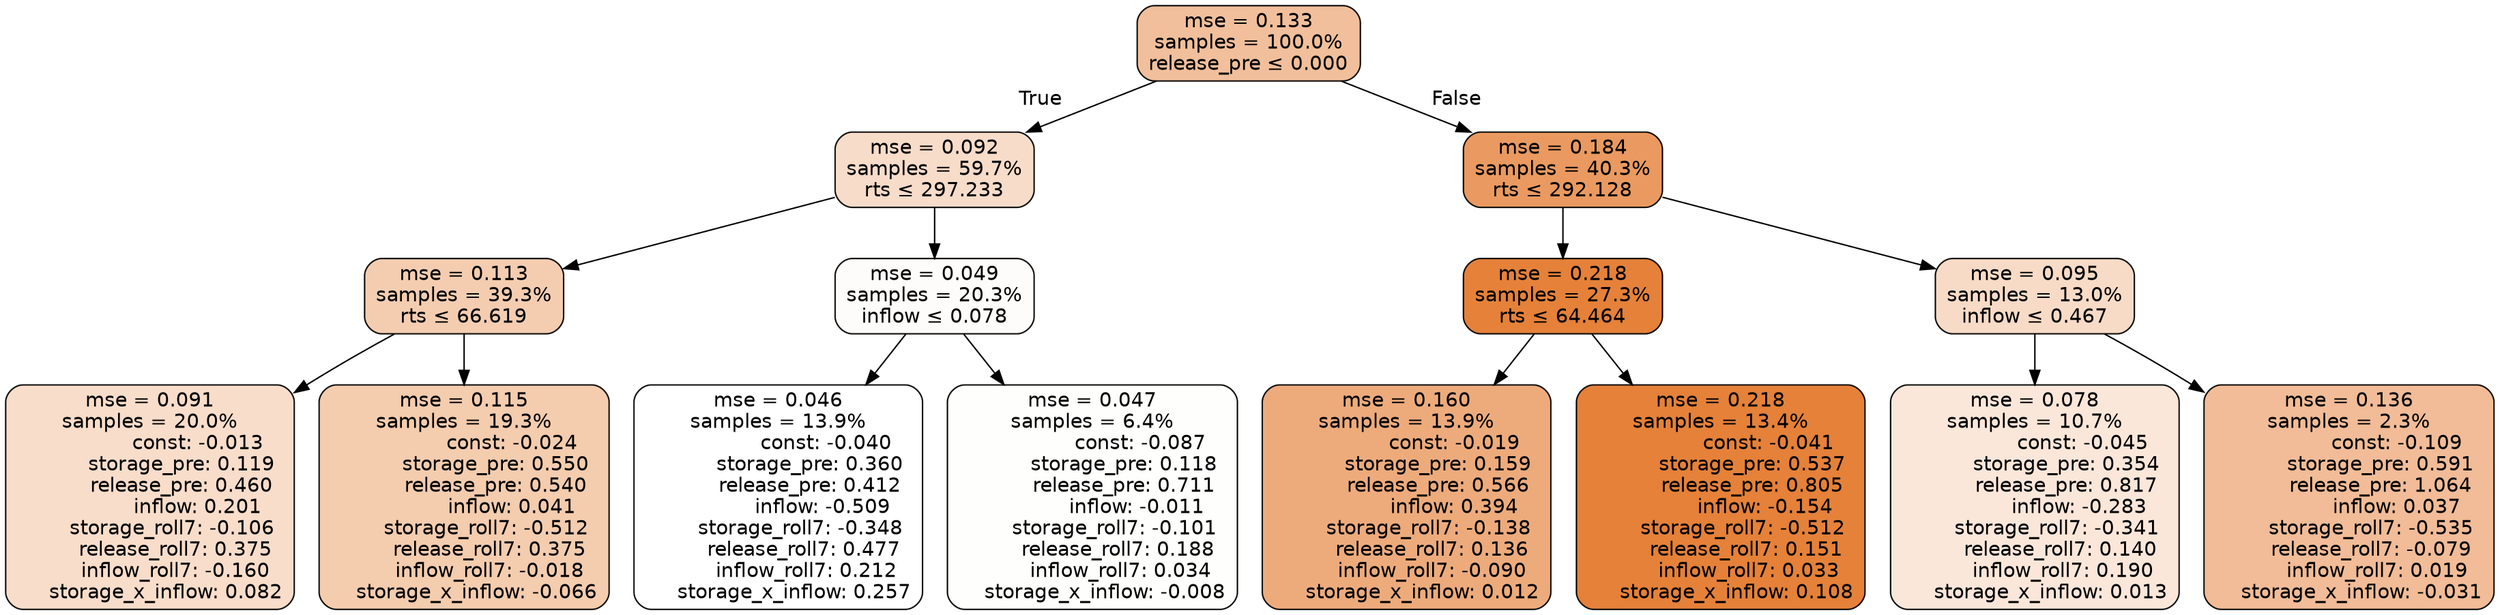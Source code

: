 digraph tree {
bgcolor="transparent"
node [shape=rectangle, style="filled, rounded", color="black", fontname=helvetica] ;
edge [fontname=helvetica] ;
	"0" [label="mse = 0.133
samples = 100.0%
release_pre &le; 0.000", fillcolor="#f1bf9b"]
	"1" [label="mse = 0.092
samples = 59.7%
rts &le; 297.233", fillcolor="#f7dcc9"]
	"2" [label="mse = 0.113
samples = 39.3%
rts &le; 66.619", fillcolor="#f4cdb1"]
	"3" [label="mse = 0.091
samples = 20.0%
               const: -0.013
          storage_pre: 0.119
          release_pre: 0.460
               inflow: 0.201
       storage_roll7: -0.106
        release_roll7: 0.375
        inflow_roll7: -0.160
     storage_x_inflow: 0.082", fillcolor="#f8ddca"]
	"4" [label="mse = 0.115
samples = 19.3%
               const: -0.024
          storage_pre: 0.550
          release_pre: 0.540
               inflow: 0.041
       storage_roll7: -0.512
        release_roll7: 0.375
        inflow_roll7: -0.018
    storage_x_inflow: -0.066", fillcolor="#f4ccae"]
	"5" [label="mse = 0.049
samples = 20.3%
inflow &le; 0.078", fillcolor="#fefcfa"]
	"6" [label="mse = 0.046
samples = 13.9%
               const: -0.040
          storage_pre: 0.360
          release_pre: 0.412
              inflow: -0.509
       storage_roll7: -0.348
        release_roll7: 0.477
         inflow_roll7: 0.212
     storage_x_inflow: 0.257", fillcolor="#ffffff"]
	"7" [label="mse = 0.047
samples = 6.4%
               const: -0.087
          storage_pre: 0.118
          release_pre: 0.711
              inflow: -0.011
       storage_roll7: -0.101
        release_roll7: 0.188
         inflow_roll7: 0.034
    storage_x_inflow: -0.008", fillcolor="#fefefd"]
	"8" [label="mse = 0.184
samples = 40.3%
rts &le; 292.128", fillcolor="#ea9a60"]
	"9" [label="mse = 0.218
samples = 27.3%
rts &le; 64.464", fillcolor="#e58139"]
	"10" [label="mse = 0.160
samples = 13.9%
               const: -0.019
          storage_pre: 0.159
          release_pre: 0.566
               inflow: 0.394
       storage_roll7: -0.138
        release_roll7: 0.136
        inflow_roll7: -0.090
     storage_x_inflow: 0.012", fillcolor="#edab7c"]
	"11" [label="mse = 0.218
samples = 13.4%
               const: -0.041
          storage_pre: 0.537
          release_pre: 0.805
              inflow: -0.154
       storage_roll7: -0.512
        release_roll7: 0.151
         inflow_roll7: 0.033
     storage_x_inflow: 0.108", fillcolor="#e58139"]
	"12" [label="mse = 0.095
samples = 13.0%
inflow &le; 0.467", fillcolor="#f7dbc6"]
	"13" [label="mse = 0.078
samples = 10.7%
               const: -0.045
          storage_pre: 0.354
          release_pre: 0.817
              inflow: -0.283
       storage_roll7: -0.341
        release_roll7: 0.140
         inflow_roll7: 0.190
     storage_x_inflow: 0.013", fillcolor="#fae7da"]
	"14" [label="mse = 0.136
samples = 2.3%
               const: -0.109
          storage_pre: 0.591
          release_pre: 1.064
               inflow: 0.037
       storage_roll7: -0.535
       release_roll7: -0.079
         inflow_roll7: 0.019
    storage_x_inflow: -0.031", fillcolor="#f1bc97"]

	"0" -> "1" [labeldistance=2.5, labelangle=45, headlabel="True"]
	"1" -> "2"
	"2" -> "3"
	"2" -> "4"
	"1" -> "5"
	"5" -> "6"
	"5" -> "7"
	"0" -> "8" [labeldistance=2.5, labelangle=-45, headlabel="False"]
	"8" -> "9"
	"9" -> "10"
	"9" -> "11"
	"8" -> "12"
	"12" -> "13"
	"12" -> "14"
}